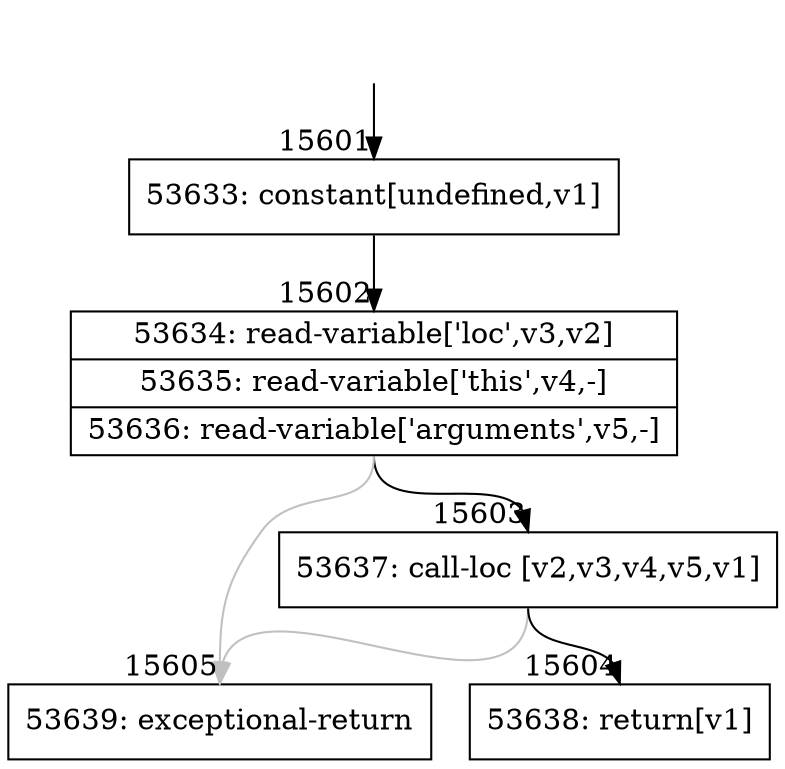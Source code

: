 digraph {
rankdir="TD"
BB_entry1321[shape=none,label=""];
BB_entry1321 -> BB15601 [tailport=s, headport=n, headlabel="    15601"]
BB15601 [shape=record label="{53633: constant[undefined,v1]}" ] 
BB15601 -> BB15602 [tailport=s, headport=n, headlabel="      15602"]
BB15602 [shape=record label="{53634: read-variable['loc',v3,v2]|53635: read-variable['this',v4,-]|53636: read-variable['arguments',v5,-]}" ] 
BB15602 -> BB15603 [tailport=s, headport=n, headlabel="      15603"]
BB15602 -> BB15605 [tailport=s, headport=n, color=gray, headlabel="      15605"]
BB15603 [shape=record label="{53637: call-loc [v2,v3,v4,v5,v1]}" ] 
BB15603 -> BB15604 [tailport=s, headport=n, headlabel="      15604"]
BB15603 -> BB15605 [tailport=s, headport=n, color=gray]
BB15604 [shape=record label="{53638: return[v1]}" ] 
BB15605 [shape=record label="{53639: exceptional-return}" ] 
//#$~ 28747
}
